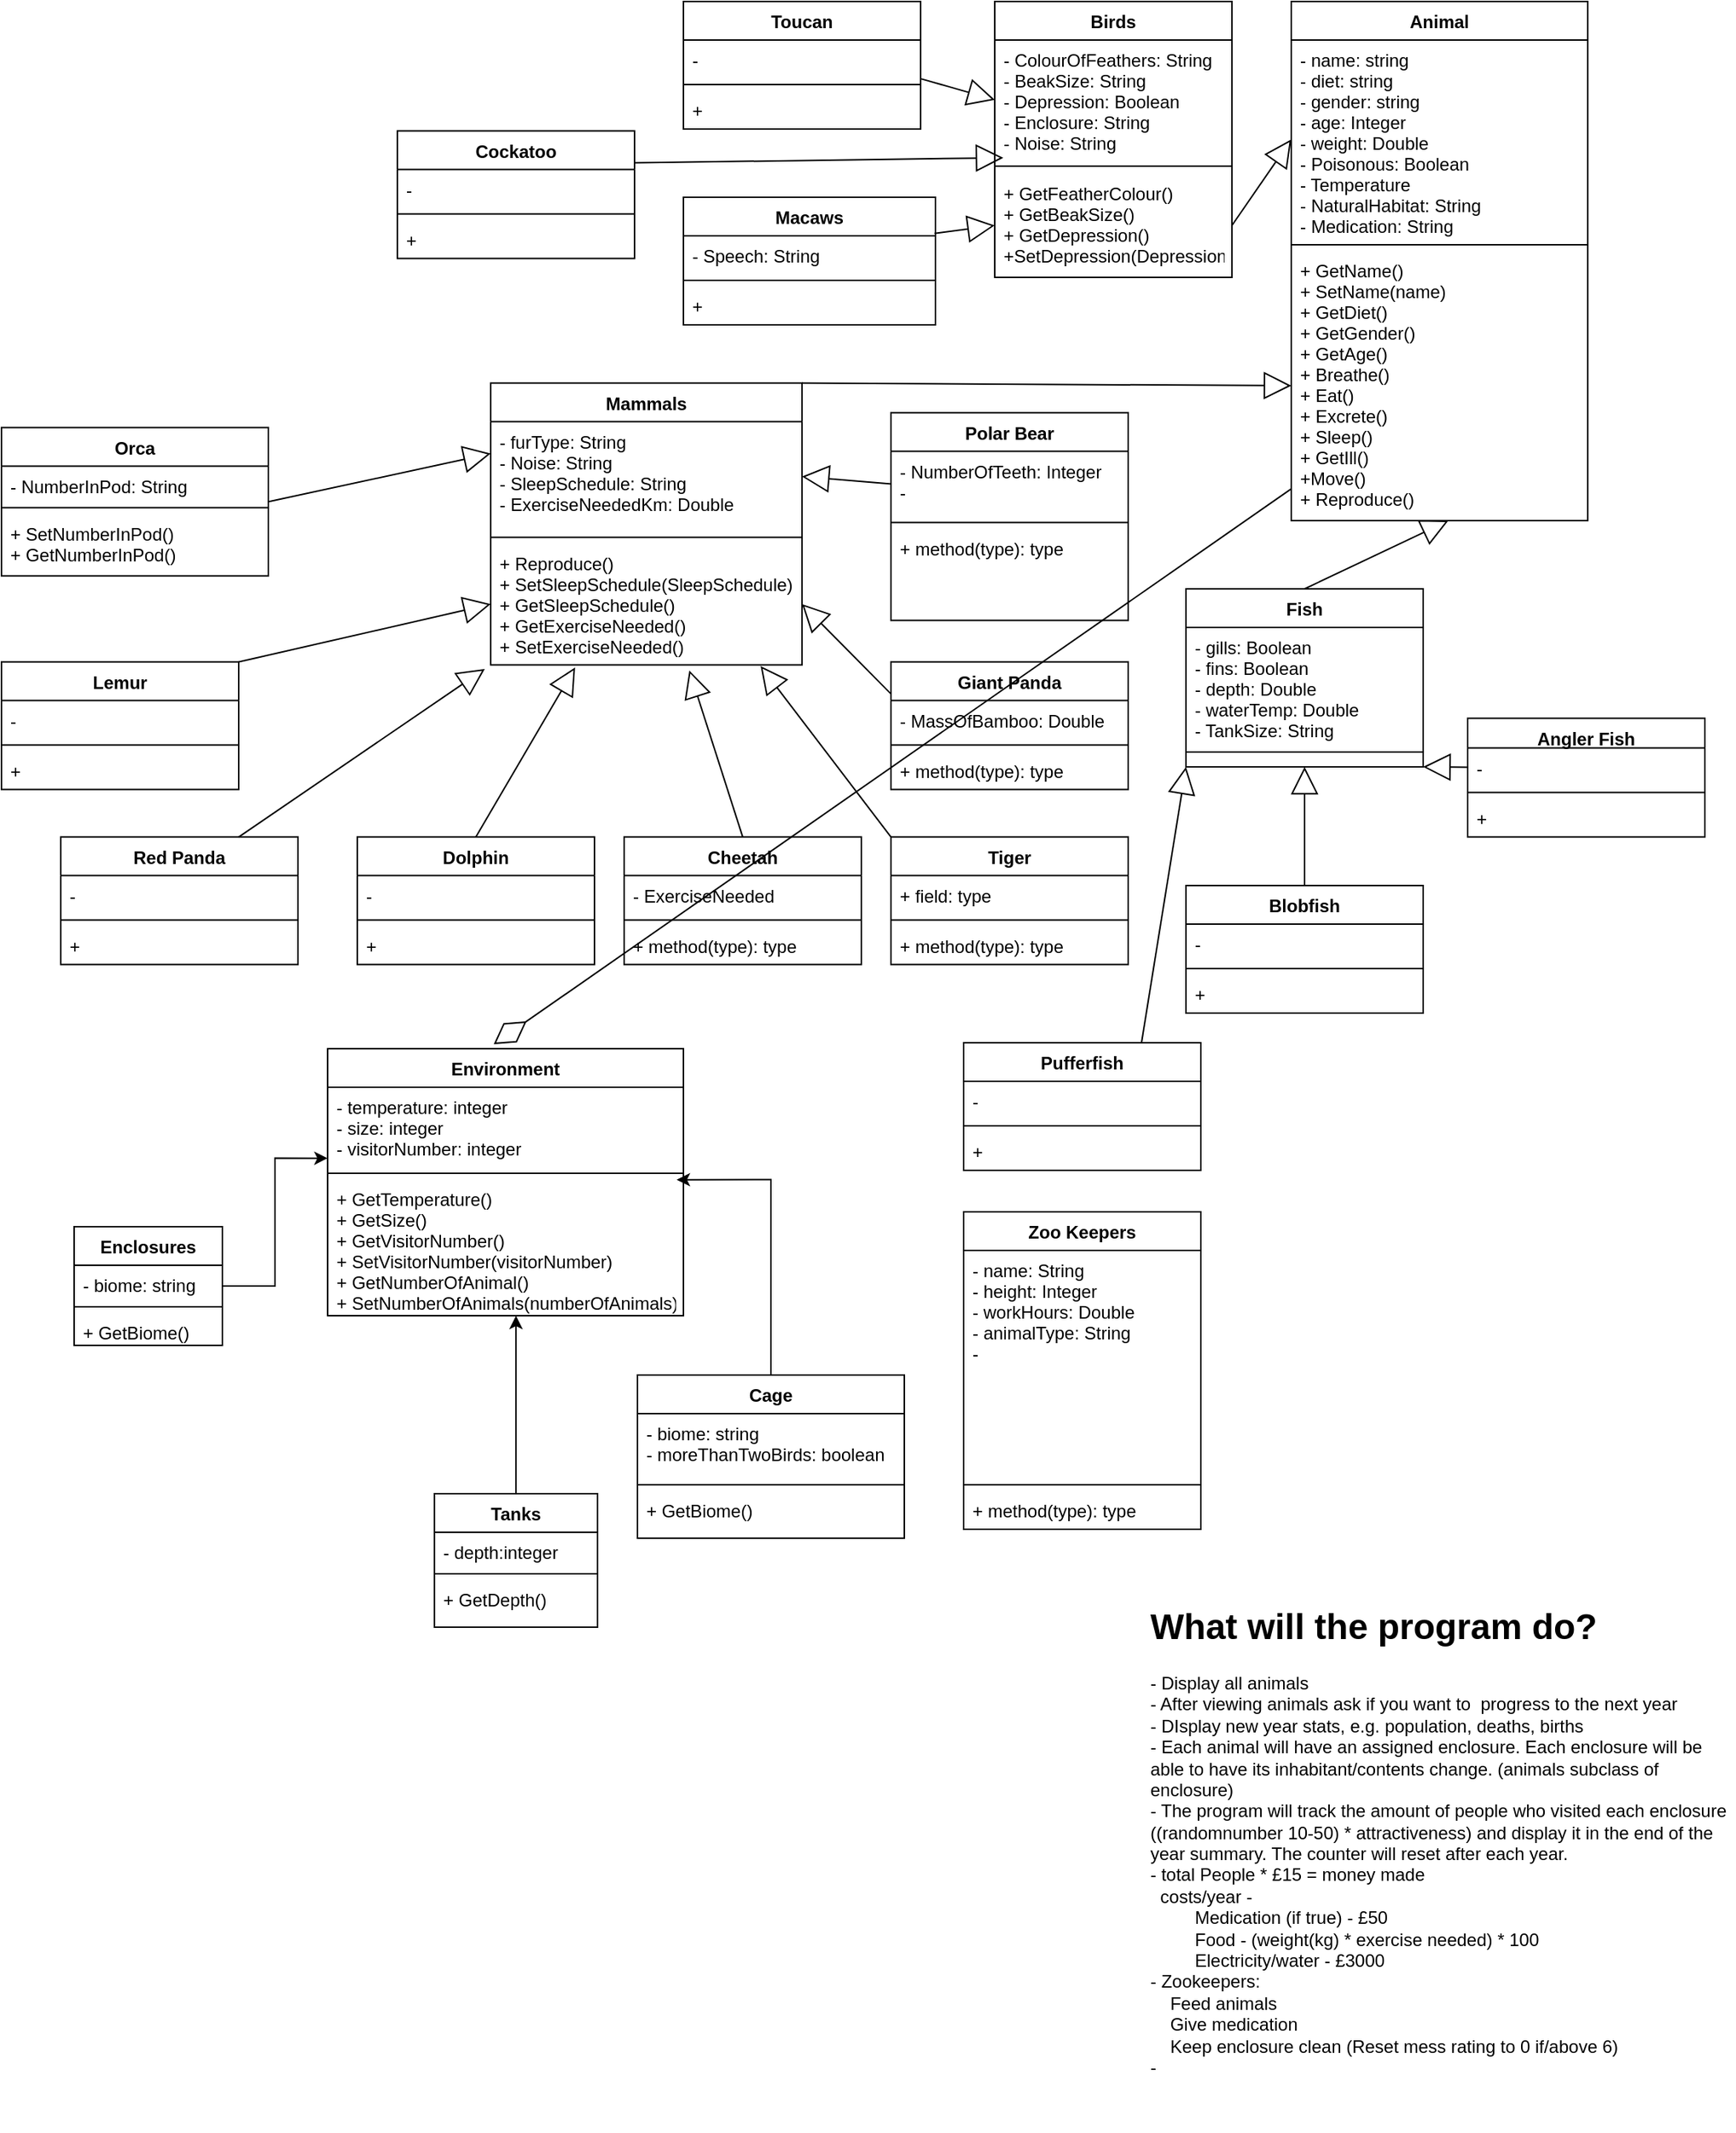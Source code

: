 <mxfile version="12.8.2" type="github">
  <diagram id="C5RBs43oDa-KdzZeNtuy" name="Page-1">
    <mxGraphModel dx="2591" dy="2416" grid="1" gridSize="10" guides="1" tooltips="1" connect="1" arrows="1" fold="1" page="1" pageScale="1" pageWidth="1169" pageHeight="827" math="0" shadow="0">
      <root>
        <mxCell id="WIyWlLk6GJQsqaUBKTNV-0" />
        <mxCell id="WIyWlLk6GJQsqaUBKTNV-1" parent="WIyWlLk6GJQsqaUBKTNV-0" />
        <mxCell id="0TbLO2mfNWgMp-bxgsxS-0" value="Animal" style="swimlane;fontStyle=1;align=center;verticalAlign=top;childLayout=stackLayout;horizontal=1;startSize=26;horizontalStack=0;resizeParent=1;resizeParentMax=0;resizeLast=0;collapsible=1;marginBottom=0;" parent="WIyWlLk6GJQsqaUBKTNV-1" vertex="1">
          <mxGeometry x="-299" y="-1636" width="200" height="350" as="geometry" />
        </mxCell>
        <mxCell id="0TbLO2mfNWgMp-bxgsxS-1" value="- name: string&#xa;- diet: string&#xa;- gender: string&#xa;- age: Integer&#xa;- weight: Double&#xa;- Poisonous: Boolean&#xa;- Temperature&#xa;- NaturalHabitat: String&#xa;- Medication: String&#xa;" style="text;strokeColor=none;fillColor=none;align=left;verticalAlign=top;spacingLeft=4;spacingRight=4;overflow=hidden;rotatable=0;points=[[0,0.5],[1,0.5]];portConstraint=eastwest;" parent="0TbLO2mfNWgMp-bxgsxS-0" vertex="1">
          <mxGeometry y="26" width="200" height="134" as="geometry" />
        </mxCell>
        <mxCell id="0TbLO2mfNWgMp-bxgsxS-2" value="" style="line;strokeWidth=1;fillColor=none;align=left;verticalAlign=middle;spacingTop=-1;spacingLeft=3;spacingRight=3;rotatable=0;labelPosition=right;points=[];portConstraint=eastwest;" parent="0TbLO2mfNWgMp-bxgsxS-0" vertex="1">
          <mxGeometry y="160" width="200" height="8" as="geometry" />
        </mxCell>
        <mxCell id="0TbLO2mfNWgMp-bxgsxS-3" value="+ GetName()&#xa;+ SetName(name)&#xa;+ GetDiet()&#xa;+ GetGender()&#xa;+ GetAge()&#xa;+ Breathe()&#xa;+ Eat()&#xa;+ Excrete()&#xa;+ Sleep()&#xa;+ GetIll()&#xa;+Move()&#xa;+ Reproduce()&#xa;" style="text;strokeColor=none;fillColor=none;align=left;verticalAlign=top;spacingLeft=4;spacingRight=4;overflow=hidden;rotatable=0;points=[[0,0.5],[1,0.5]];portConstraint=eastwest;" parent="0TbLO2mfNWgMp-bxgsxS-0" vertex="1">
          <mxGeometry y="168" width="200" height="182" as="geometry" />
        </mxCell>
        <mxCell id="0TbLO2mfNWgMp-bxgsxS-5" value="Mammals" style="swimlane;fontStyle=1;align=center;verticalAlign=top;childLayout=stackLayout;horizontal=1;startSize=26;horizontalStack=0;resizeParent=1;resizeParentMax=0;resizeLast=0;collapsible=1;marginBottom=0;" parent="WIyWlLk6GJQsqaUBKTNV-1" vertex="1">
          <mxGeometry x="-839" y="-1378.71" width="210" height="190" as="geometry" />
        </mxCell>
        <mxCell id="0TbLO2mfNWgMp-bxgsxS-6" value="- furType: String&#xa;- Noise: String&#xa;- SleepSchedule: String&#xa;- ExerciseNeededKm: Double" style="text;strokeColor=none;fillColor=none;align=left;verticalAlign=top;spacingLeft=4;spacingRight=4;overflow=hidden;rotatable=0;points=[[0,0.5],[1,0.5]];portConstraint=eastwest;" parent="0TbLO2mfNWgMp-bxgsxS-5" vertex="1">
          <mxGeometry y="26" width="210" height="74" as="geometry" />
        </mxCell>
        <mxCell id="0TbLO2mfNWgMp-bxgsxS-7" value="" style="line;strokeWidth=1;fillColor=none;align=left;verticalAlign=middle;spacingTop=-1;spacingLeft=3;spacingRight=3;rotatable=0;labelPosition=right;points=[];portConstraint=eastwest;" parent="0TbLO2mfNWgMp-bxgsxS-5" vertex="1">
          <mxGeometry y="100" width="210" height="8" as="geometry" />
        </mxCell>
        <mxCell id="cL8bjoN6jts4UuPoE08g-39" value="+ Reproduce()&#xa;+ SetSleepSchedule(SleepSchedule)&#xa;+ GetSleepSchedule()&#xa;+ GetExerciseNeeded()&#xa;+ SetExerciseNeeded()" style="text;strokeColor=none;fillColor=none;align=left;verticalAlign=top;spacingLeft=4;spacingRight=4;overflow=hidden;rotatable=0;points=[[0,0.5],[1,0.5]];portConstraint=eastwest;" parent="0TbLO2mfNWgMp-bxgsxS-5" vertex="1">
          <mxGeometry y="108" width="210" height="82" as="geometry" />
        </mxCell>
        <mxCell id="MYj5JW25N3nviBPNFUwC-0" value="" style="endArrow=block;endSize=16;endFill=0;html=1;exitX=1;exitY=0;exitDx=0;exitDy=0;entryX=0;entryY=0.5;entryDx=0;entryDy=0;" parent="WIyWlLk6GJQsqaUBKTNV-1" source="0TbLO2mfNWgMp-bxgsxS-5" target="0TbLO2mfNWgMp-bxgsxS-3" edge="1">
          <mxGeometry y="-60" width="160" relative="1" as="geometry">
            <mxPoint x="-569" y="-1068.71" as="sourcePoint" />
            <mxPoint x="-409" y="-1068.71" as="targetPoint" />
            <Array as="points" />
            <mxPoint as="offset" />
          </mxGeometry>
        </mxCell>
        <mxCell id="m3c3d1ibpdt9MSrah0Dr-0" value="Birds" style="swimlane;fontStyle=1;align=center;verticalAlign=top;childLayout=stackLayout;horizontal=1;startSize=26;horizontalStack=0;resizeParent=1;resizeParentMax=0;resizeLast=0;collapsible=1;marginBottom=0;" parent="WIyWlLk6GJQsqaUBKTNV-1" vertex="1">
          <mxGeometry x="-499" y="-1636" width="160" height="186" as="geometry" />
        </mxCell>
        <mxCell id="m3c3d1ibpdt9MSrah0Dr-1" value="- ColourOfFeathers: String&#xa;- BeakSize: String&#xa;- Depression: Boolean&#xa;- Enclosure: String&#xa;- Noise: String" style="text;strokeColor=none;fillColor=none;align=left;verticalAlign=top;spacingLeft=4;spacingRight=4;overflow=hidden;rotatable=0;points=[[0,0.5],[1,0.5]];portConstraint=eastwest;" parent="m3c3d1ibpdt9MSrah0Dr-0" vertex="1">
          <mxGeometry y="26" width="160" height="80" as="geometry" />
        </mxCell>
        <mxCell id="m3c3d1ibpdt9MSrah0Dr-2" value="" style="line;strokeWidth=1;fillColor=none;align=left;verticalAlign=middle;spacingTop=-1;spacingLeft=3;spacingRight=3;rotatable=0;labelPosition=right;points=[];portConstraint=eastwest;" parent="m3c3d1ibpdt9MSrah0Dr-0" vertex="1">
          <mxGeometry y="106" width="160" height="10" as="geometry" />
        </mxCell>
        <mxCell id="m3c3d1ibpdt9MSrah0Dr-3" value="+ GetFeatherColour()&#xa;+ GetBeakSize()&#xa;+ GetDepression()&#xa;+SetDepression(Depression)" style="text;strokeColor=none;fillColor=none;align=left;verticalAlign=top;spacingLeft=4;spacingRight=4;overflow=hidden;rotatable=0;points=[[0,0.5],[1,0.5]];portConstraint=eastwest;" parent="m3c3d1ibpdt9MSrah0Dr-0" vertex="1">
          <mxGeometry y="116" width="160" height="70" as="geometry" />
        </mxCell>
        <mxCell id="m3c3d1ibpdt9MSrah0Dr-4" value="" style="endArrow=block;endSize=16;endFill=0;html=1;entryX=0;entryY=0.5;entryDx=0;entryDy=0;exitX=1;exitY=0.5;exitDx=0;exitDy=0;" parent="WIyWlLk6GJQsqaUBKTNV-1" source="m3c3d1ibpdt9MSrah0Dr-3" target="0TbLO2mfNWgMp-bxgsxS-1" edge="1">
          <mxGeometry y="-50" width="160" relative="1" as="geometry">
            <mxPoint x="-9" y="-1428.71" as="sourcePoint" />
            <mxPoint x="-439" y="-978.71" as="targetPoint" />
            <Array as="points" />
            <mxPoint as="offset" />
          </mxGeometry>
        </mxCell>
        <mxCell id="m3c3d1ibpdt9MSrah0Dr-5" value="" style="endArrow=block;endSize=16;endFill=0;html=1;entryX=0.53;entryY=1;entryDx=0;entryDy=0;entryPerimeter=0;exitX=0.5;exitY=0;exitDx=0;exitDy=0;" parent="WIyWlLk6GJQsqaUBKTNV-1" source="m3c3d1ibpdt9MSrah0Dr-6" target="0TbLO2mfNWgMp-bxgsxS-3" edge="1">
          <mxGeometry x="0.125" y="-60" width="160" relative="1" as="geometry">
            <mxPoint x="-623" y="-1086" as="sourcePoint" />
            <mxPoint x="-849" y="-986" as="targetPoint" />
            <mxPoint as="offset" />
          </mxGeometry>
        </mxCell>
        <mxCell id="m3c3d1ibpdt9MSrah0Dr-6" value="Fish" style="swimlane;fontStyle=1;align=center;verticalAlign=top;childLayout=stackLayout;horizontal=1;startSize=26;horizontalStack=0;resizeParent=1;resizeParentMax=0;resizeLast=0;collapsible=1;marginBottom=0;" parent="WIyWlLk6GJQsqaUBKTNV-1" vertex="1">
          <mxGeometry x="-370" y="-1240" width="160" height="120" as="geometry" />
        </mxCell>
        <mxCell id="m3c3d1ibpdt9MSrah0Dr-7" value="- gills: Boolean&#xa;- fins: Boolean&#xa;- depth: Double&#xa;- waterTemp: Double&#xa;- TankSize: String" style="text;strokeColor=none;fillColor=none;align=left;verticalAlign=top;spacingLeft=4;spacingRight=4;overflow=hidden;rotatable=0;points=[[0,0.5],[1,0.5]];portConstraint=eastwest;" parent="m3c3d1ibpdt9MSrah0Dr-6" vertex="1">
          <mxGeometry y="26" width="160" height="74" as="geometry" />
        </mxCell>
        <mxCell id="m3c3d1ibpdt9MSrah0Dr-8" value="" style="line;strokeWidth=1;fillColor=none;align=left;verticalAlign=middle;spacingTop=-1;spacingLeft=3;spacingRight=3;rotatable=0;labelPosition=right;points=[];portConstraint=eastwest;" parent="m3c3d1ibpdt9MSrah0Dr-6" vertex="1">
          <mxGeometry y="100" width="160" height="20" as="geometry" />
        </mxCell>
        <mxCell id="m3c3d1ibpdt9MSrah0Dr-10" value="" style="endArrow=block;endSize=16;endFill=0;html=1;entryX=0;entryY=0.5;entryDx=0;entryDy=0;exitX=1;exitY=0;exitDx=0;exitDy=0;" parent="WIyWlLk6GJQsqaUBKTNV-1" source="m3c3d1ibpdt9MSrah0Dr-11" target="cL8bjoN6jts4UuPoE08g-39" edge="1">
          <mxGeometry x="-0.25" y="-20" width="160" relative="1" as="geometry">
            <mxPoint x="-999" y="-1158.71" as="sourcePoint" />
            <mxPoint x="-679" y="-1028.71" as="targetPoint" />
            <Array as="points" />
            <mxPoint as="offset" />
          </mxGeometry>
        </mxCell>
        <mxCell id="m3c3d1ibpdt9MSrah0Dr-11" value="Lemur" style="swimlane;fontStyle=1;align=center;verticalAlign=top;childLayout=stackLayout;horizontal=1;startSize=26;horizontalStack=0;resizeParent=1;resizeParentMax=0;resizeLast=0;collapsible=1;marginBottom=0;" parent="WIyWlLk6GJQsqaUBKTNV-1" vertex="1">
          <mxGeometry x="-1169" y="-1190.71" width="160" height="86" as="geometry" />
        </mxCell>
        <mxCell id="m3c3d1ibpdt9MSrah0Dr-12" value="- " style="text;strokeColor=none;fillColor=none;align=left;verticalAlign=top;spacingLeft=4;spacingRight=4;overflow=hidden;rotatable=0;points=[[0,0.5],[1,0.5]];portConstraint=eastwest;" parent="m3c3d1ibpdt9MSrah0Dr-11" vertex="1">
          <mxGeometry y="26" width="160" height="26" as="geometry" />
        </mxCell>
        <mxCell id="m3c3d1ibpdt9MSrah0Dr-13" value="" style="line;strokeWidth=1;fillColor=none;align=left;verticalAlign=middle;spacingTop=-1;spacingLeft=3;spacingRight=3;rotatable=0;labelPosition=right;points=[];portConstraint=eastwest;" parent="m3c3d1ibpdt9MSrah0Dr-11" vertex="1">
          <mxGeometry y="52" width="160" height="8" as="geometry" />
        </mxCell>
        <mxCell id="m3c3d1ibpdt9MSrah0Dr-14" value="+" style="text;strokeColor=none;fillColor=none;align=left;verticalAlign=top;spacingLeft=4;spacingRight=4;overflow=hidden;rotatable=0;points=[[0,0.5],[1,0.5]];portConstraint=eastwest;" parent="m3c3d1ibpdt9MSrah0Dr-11" vertex="1">
          <mxGeometry y="60" width="160" height="26" as="geometry" />
        </mxCell>
        <mxCell id="m3c3d1ibpdt9MSrah0Dr-15" value="Red Panda" style="swimlane;fontStyle=1;align=center;verticalAlign=top;childLayout=stackLayout;horizontal=1;startSize=26;horizontalStack=0;resizeParent=1;resizeParentMax=0;resizeLast=0;collapsible=1;marginBottom=0;" parent="WIyWlLk6GJQsqaUBKTNV-1" vertex="1">
          <mxGeometry x="-1129" y="-1072.71" width="160" height="86" as="geometry" />
        </mxCell>
        <mxCell id="m3c3d1ibpdt9MSrah0Dr-16" value="- " style="text;strokeColor=none;fillColor=none;align=left;verticalAlign=top;spacingLeft=4;spacingRight=4;overflow=hidden;rotatable=0;points=[[0,0.5],[1,0.5]];portConstraint=eastwest;" parent="m3c3d1ibpdt9MSrah0Dr-15" vertex="1">
          <mxGeometry y="26" width="160" height="26" as="geometry" />
        </mxCell>
        <mxCell id="m3c3d1ibpdt9MSrah0Dr-17" value="" style="line;strokeWidth=1;fillColor=none;align=left;verticalAlign=middle;spacingTop=-1;spacingLeft=3;spacingRight=3;rotatable=0;labelPosition=right;points=[];portConstraint=eastwest;" parent="m3c3d1ibpdt9MSrah0Dr-15" vertex="1">
          <mxGeometry y="52" width="160" height="8" as="geometry" />
        </mxCell>
        <mxCell id="m3c3d1ibpdt9MSrah0Dr-18" value="+ " style="text;strokeColor=none;fillColor=none;align=left;verticalAlign=top;spacingLeft=4;spacingRight=4;overflow=hidden;rotatable=0;points=[[0,0.5],[1,0.5]];portConstraint=eastwest;" parent="m3c3d1ibpdt9MSrah0Dr-15" vertex="1">
          <mxGeometry y="60" width="160" height="26" as="geometry" />
        </mxCell>
        <mxCell id="m3c3d1ibpdt9MSrah0Dr-19" value="" style="endArrow=block;endSize=16;endFill=0;html=1;exitX=0.75;exitY=0;exitDx=0;exitDy=0;entryX=-0.019;entryY=1.033;entryDx=0;entryDy=0;entryPerimeter=0;" parent="WIyWlLk6GJQsqaUBKTNV-1" source="m3c3d1ibpdt9MSrah0Dr-15" target="cL8bjoN6jts4UuPoE08g-39" edge="1">
          <mxGeometry x="-0.125" y="-20" width="160" relative="1" as="geometry">
            <mxPoint x="-989" y="-888.71" as="sourcePoint" />
            <mxPoint x="-839" y="-1147.71" as="targetPoint" />
            <Array as="points" />
            <mxPoint as="offset" />
          </mxGeometry>
        </mxCell>
        <mxCell id="m3c3d1ibpdt9MSrah0Dr-31" value="Orca" style="swimlane;fontStyle=1;align=center;verticalAlign=top;childLayout=stackLayout;horizontal=1;startSize=26;horizontalStack=0;resizeParent=1;resizeParentMax=0;resizeLast=0;collapsible=1;marginBottom=0;" parent="WIyWlLk6GJQsqaUBKTNV-1" vertex="1">
          <mxGeometry x="-1169" y="-1348.71" width="180" height="100" as="geometry" />
        </mxCell>
        <mxCell id="m3c3d1ibpdt9MSrah0Dr-32" value="- NumberInPod: String" style="text;strokeColor=none;fillColor=none;align=left;verticalAlign=top;spacingLeft=4;spacingRight=4;overflow=hidden;rotatable=0;points=[[0,0.5],[1,0.5]];portConstraint=eastwest;" parent="m3c3d1ibpdt9MSrah0Dr-31" vertex="1">
          <mxGeometry y="26" width="180" height="24" as="geometry" />
        </mxCell>
        <mxCell id="m3c3d1ibpdt9MSrah0Dr-33" value="" style="line;strokeWidth=1;fillColor=none;align=left;verticalAlign=middle;spacingTop=-1;spacingLeft=3;spacingRight=3;rotatable=0;labelPosition=right;points=[];portConstraint=eastwest;" parent="m3c3d1ibpdt9MSrah0Dr-31" vertex="1">
          <mxGeometry y="50" width="180" height="8" as="geometry" />
        </mxCell>
        <mxCell id="m3c3d1ibpdt9MSrah0Dr-34" value="+ SetNumberInPod()&#xa;+ GetNumberInPod()" style="text;strokeColor=none;fillColor=none;align=left;verticalAlign=top;spacingLeft=4;spacingRight=4;overflow=hidden;rotatable=0;points=[[0,0.5],[1,0.5]];portConstraint=eastwest;" parent="m3c3d1ibpdt9MSrah0Dr-31" vertex="1">
          <mxGeometry y="58" width="180" height="42" as="geometry" />
        </mxCell>
        <mxCell id="m3c3d1ibpdt9MSrah0Dr-35" value="" style="endArrow=block;endSize=16;endFill=0;html=1;exitX=1;exitY=0.5;exitDx=0;exitDy=0;entryX=0;entryY=0.25;entryDx=0;entryDy=0;" parent="WIyWlLk6GJQsqaUBKTNV-1" source="m3c3d1ibpdt9MSrah0Dr-31" target="0TbLO2mfNWgMp-bxgsxS-5" edge="1">
          <mxGeometry y="10" width="160" relative="1" as="geometry">
            <mxPoint x="-1069" y="-668.71" as="sourcePoint" />
            <mxPoint x="-839" y="-1218.71" as="targetPoint" />
            <mxPoint as="offset" />
          </mxGeometry>
        </mxCell>
        <mxCell id="m3c3d1ibpdt9MSrah0Dr-36" value="Dolphin" style="swimlane;fontStyle=1;align=center;verticalAlign=top;childLayout=stackLayout;horizontal=1;startSize=26;horizontalStack=0;resizeParent=1;resizeParentMax=0;resizeLast=0;collapsible=1;marginBottom=0;" parent="WIyWlLk6GJQsqaUBKTNV-1" vertex="1">
          <mxGeometry x="-929" y="-1072.71" width="160" height="86" as="geometry" />
        </mxCell>
        <mxCell id="m3c3d1ibpdt9MSrah0Dr-37" value="- " style="text;strokeColor=none;fillColor=none;align=left;verticalAlign=top;spacingLeft=4;spacingRight=4;overflow=hidden;rotatable=0;points=[[0,0.5],[1,0.5]];portConstraint=eastwest;" parent="m3c3d1ibpdt9MSrah0Dr-36" vertex="1">
          <mxGeometry y="26" width="160" height="26" as="geometry" />
        </mxCell>
        <mxCell id="m3c3d1ibpdt9MSrah0Dr-38" value="" style="line;strokeWidth=1;fillColor=none;align=left;verticalAlign=middle;spacingTop=-1;spacingLeft=3;spacingRight=3;rotatable=0;labelPosition=right;points=[];portConstraint=eastwest;" parent="m3c3d1ibpdt9MSrah0Dr-36" vertex="1">
          <mxGeometry y="52" width="160" height="8" as="geometry" />
        </mxCell>
        <mxCell id="m3c3d1ibpdt9MSrah0Dr-39" value="+" style="text;strokeColor=none;fillColor=none;align=left;verticalAlign=top;spacingLeft=4;spacingRight=4;overflow=hidden;rotatable=0;points=[[0,0.5],[1,0.5]];portConstraint=eastwest;" parent="m3c3d1ibpdt9MSrah0Dr-36" vertex="1">
          <mxGeometry y="60" width="160" height="26" as="geometry" />
        </mxCell>
        <mxCell id="m3c3d1ibpdt9MSrah0Dr-40" value="" style="endArrow=block;endSize=16;endFill=0;html=1;exitX=0.5;exitY=0;exitDx=0;exitDy=0;entryX=0.271;entryY=1.021;entryDx=0;entryDy=0;entryPerimeter=0;" parent="WIyWlLk6GJQsqaUBKTNV-1" source="m3c3d1ibpdt9MSrah0Dr-36" target="cL8bjoN6jts4UuPoE08g-39" edge="1">
          <mxGeometry x="0.125" y="10" width="160" relative="1" as="geometry">
            <mxPoint x="-1069" y="-668.71" as="sourcePoint" />
            <mxPoint x="-780" y="-1180" as="targetPoint" />
            <mxPoint as="offset" />
          </mxGeometry>
        </mxCell>
        <mxCell id="m3c3d1ibpdt9MSrah0Dr-41" value="Polar Bear" style="swimlane;fontStyle=1;align=center;verticalAlign=top;childLayout=stackLayout;horizontal=1;startSize=26;horizontalStack=0;resizeParent=1;resizeParentMax=0;resizeLast=0;collapsible=1;marginBottom=0;" parent="WIyWlLk6GJQsqaUBKTNV-1" vertex="1">
          <mxGeometry x="-569" y="-1358.71" width="160" height="140" as="geometry" />
        </mxCell>
        <mxCell id="m3c3d1ibpdt9MSrah0Dr-42" value="- NumberOfTeeth: Integer&#xa;- " style="text;strokeColor=none;fillColor=none;align=left;verticalAlign=top;spacingLeft=4;spacingRight=4;overflow=hidden;rotatable=0;points=[[0,0.5],[1,0.5]];portConstraint=eastwest;" parent="m3c3d1ibpdt9MSrah0Dr-41" vertex="1">
          <mxGeometry y="26" width="160" height="44" as="geometry" />
        </mxCell>
        <mxCell id="m3c3d1ibpdt9MSrah0Dr-43" value="" style="line;strokeWidth=1;fillColor=none;align=left;verticalAlign=middle;spacingTop=-1;spacingLeft=3;spacingRight=3;rotatable=0;labelPosition=right;points=[];portConstraint=eastwest;" parent="m3c3d1ibpdt9MSrah0Dr-41" vertex="1">
          <mxGeometry y="70" width="160" height="8" as="geometry" />
        </mxCell>
        <mxCell id="m3c3d1ibpdt9MSrah0Dr-44" value="+ method(type): type" style="text;strokeColor=none;fillColor=none;align=left;verticalAlign=top;spacingLeft=4;spacingRight=4;overflow=hidden;rotatable=0;points=[[0,0.5],[1,0.5]];portConstraint=eastwest;" parent="m3c3d1ibpdt9MSrah0Dr-41" vertex="1">
          <mxGeometry y="78" width="160" height="62" as="geometry" />
        </mxCell>
        <mxCell id="m3c3d1ibpdt9MSrah0Dr-45" value="" style="endArrow=block;endSize=16;endFill=0;html=1;exitX=0;exitY=0.5;exitDx=0;exitDy=0;entryX=1;entryY=0.5;entryDx=0;entryDy=0;" parent="WIyWlLk6GJQsqaUBKTNV-1" source="m3c3d1ibpdt9MSrah0Dr-42" target="0TbLO2mfNWgMp-bxgsxS-6" edge="1">
          <mxGeometry x="-0.417" y="10" width="160" relative="1" as="geometry">
            <mxPoint x="-729" y="-1068.71" as="sourcePoint" />
            <mxPoint x="-569" y="-1068.71" as="targetPoint" />
            <mxPoint as="offset" />
          </mxGeometry>
        </mxCell>
        <mxCell id="m3c3d1ibpdt9MSrah0Dr-46" value="&lt;br&gt;" style="endArrow=block;endSize=16;endFill=0;html=1;exitX=0;exitY=0.25;exitDx=0;exitDy=0;entryX=1;entryY=0.5;entryDx=0;entryDy=0;" parent="WIyWlLk6GJQsqaUBKTNV-1" source="m3c3d1ibpdt9MSrah0Dr-47" target="cL8bjoN6jts4UuPoE08g-39" edge="1">
          <mxGeometry x="0.125" y="-10" width="160" relative="1" as="geometry">
            <mxPoint x="-679" y="-938.71" as="sourcePoint" />
            <mxPoint x="-669" y="-1178.71" as="targetPoint" />
            <mxPoint as="offset" />
          </mxGeometry>
        </mxCell>
        <mxCell id="m3c3d1ibpdt9MSrah0Dr-47" value="Giant Panda" style="swimlane;fontStyle=1;align=center;verticalAlign=top;childLayout=stackLayout;horizontal=1;startSize=26;horizontalStack=0;resizeParent=1;resizeParentMax=0;resizeLast=0;collapsible=1;marginBottom=0;" parent="WIyWlLk6GJQsqaUBKTNV-1" vertex="1">
          <mxGeometry x="-569" y="-1190.71" width="160" height="86" as="geometry" />
        </mxCell>
        <mxCell id="m3c3d1ibpdt9MSrah0Dr-48" value="- MassOfBamboo: Double" style="text;strokeColor=none;fillColor=none;align=left;verticalAlign=top;spacingLeft=4;spacingRight=4;overflow=hidden;rotatable=0;points=[[0,0.5],[1,0.5]];portConstraint=eastwest;" parent="m3c3d1ibpdt9MSrah0Dr-47" vertex="1">
          <mxGeometry y="26" width="160" height="26" as="geometry" />
        </mxCell>
        <mxCell id="m3c3d1ibpdt9MSrah0Dr-49" value="" style="line;strokeWidth=1;fillColor=none;align=left;verticalAlign=middle;spacingTop=-1;spacingLeft=3;spacingRight=3;rotatable=0;labelPosition=right;points=[];portConstraint=eastwest;" parent="m3c3d1ibpdt9MSrah0Dr-47" vertex="1">
          <mxGeometry y="52" width="160" height="8" as="geometry" />
        </mxCell>
        <mxCell id="m3c3d1ibpdt9MSrah0Dr-50" value="+ method(type): type" style="text;strokeColor=none;fillColor=none;align=left;verticalAlign=top;spacingLeft=4;spacingRight=4;overflow=hidden;rotatable=0;points=[[0,0.5],[1,0.5]];portConstraint=eastwest;" parent="m3c3d1ibpdt9MSrah0Dr-47" vertex="1">
          <mxGeometry y="60" width="160" height="26" as="geometry" />
        </mxCell>
        <mxCell id="m3c3d1ibpdt9MSrah0Dr-51" value="Tiger" style="swimlane;fontStyle=1;align=center;verticalAlign=top;childLayout=stackLayout;horizontal=1;startSize=26;horizontalStack=0;resizeParent=1;resizeParentMax=0;resizeLast=0;collapsible=1;marginBottom=0;" parent="WIyWlLk6GJQsqaUBKTNV-1" vertex="1">
          <mxGeometry x="-569" y="-1072.71" width="160" height="86" as="geometry" />
        </mxCell>
        <mxCell id="m3c3d1ibpdt9MSrah0Dr-52" value="+ field: type" style="text;strokeColor=none;fillColor=none;align=left;verticalAlign=top;spacingLeft=4;spacingRight=4;overflow=hidden;rotatable=0;points=[[0,0.5],[1,0.5]];portConstraint=eastwest;" parent="m3c3d1ibpdt9MSrah0Dr-51" vertex="1">
          <mxGeometry y="26" width="160" height="26" as="geometry" />
        </mxCell>
        <mxCell id="m3c3d1ibpdt9MSrah0Dr-53" value="" style="line;strokeWidth=1;fillColor=none;align=left;verticalAlign=middle;spacingTop=-1;spacingLeft=3;spacingRight=3;rotatable=0;labelPosition=right;points=[];portConstraint=eastwest;" parent="m3c3d1ibpdt9MSrah0Dr-51" vertex="1">
          <mxGeometry y="52" width="160" height="8" as="geometry" />
        </mxCell>
        <mxCell id="m3c3d1ibpdt9MSrah0Dr-54" value="+ method(type): type" style="text;strokeColor=none;fillColor=none;align=left;verticalAlign=top;spacingLeft=4;spacingRight=4;overflow=hidden;rotatable=0;points=[[0,0.5],[1,0.5]];portConstraint=eastwest;" parent="m3c3d1ibpdt9MSrah0Dr-51" vertex="1">
          <mxGeometry y="60" width="160" height="26" as="geometry" />
        </mxCell>
        <mxCell id="m3c3d1ibpdt9MSrah0Dr-55" value="Cheetah" style="swimlane;fontStyle=1;align=center;verticalAlign=top;childLayout=stackLayout;horizontal=1;startSize=26;horizontalStack=0;resizeParent=1;resizeParentMax=0;resizeLast=0;collapsible=1;marginBottom=0;" parent="WIyWlLk6GJQsqaUBKTNV-1" vertex="1">
          <mxGeometry x="-749" y="-1072.71" width="160" height="86" as="geometry" />
        </mxCell>
        <mxCell id="m3c3d1ibpdt9MSrah0Dr-56" value="- ExerciseNeeded" style="text;strokeColor=none;fillColor=none;align=left;verticalAlign=top;spacingLeft=4;spacingRight=4;overflow=hidden;rotatable=0;points=[[0,0.5],[1,0.5]];portConstraint=eastwest;" parent="m3c3d1ibpdt9MSrah0Dr-55" vertex="1">
          <mxGeometry y="26" width="160" height="26" as="geometry" />
        </mxCell>
        <mxCell id="m3c3d1ibpdt9MSrah0Dr-57" value="" style="line;strokeWidth=1;fillColor=none;align=left;verticalAlign=middle;spacingTop=-1;spacingLeft=3;spacingRight=3;rotatable=0;labelPosition=right;points=[];portConstraint=eastwest;" parent="m3c3d1ibpdt9MSrah0Dr-55" vertex="1">
          <mxGeometry y="52" width="160" height="8" as="geometry" />
        </mxCell>
        <mxCell id="m3c3d1ibpdt9MSrah0Dr-58" value="+ method(type): type" style="text;strokeColor=none;fillColor=none;align=left;verticalAlign=top;spacingLeft=4;spacingRight=4;overflow=hidden;rotatable=0;points=[[0,0.5],[1,0.5]];portConstraint=eastwest;" parent="m3c3d1ibpdt9MSrah0Dr-55" vertex="1">
          <mxGeometry y="60" width="160" height="26" as="geometry" />
        </mxCell>
        <mxCell id="m3c3d1ibpdt9MSrah0Dr-59" value="" style="endArrow=block;endSize=16;endFill=0;html=1;exitX=0.5;exitY=0;exitDx=0;exitDy=0;entryX=0.638;entryY=1.045;entryDx=0;entryDy=0;entryPerimeter=0;" parent="WIyWlLk6GJQsqaUBKTNV-1" source="m3c3d1ibpdt9MSrah0Dr-55" target="cL8bjoN6jts4UuPoE08g-39" edge="1">
          <mxGeometry y="10" width="160" relative="1" as="geometry">
            <mxPoint x="-1069" y="-668.71" as="sourcePoint" />
            <mxPoint x="-685.07" y="-1108.678" as="targetPoint" />
            <mxPoint as="offset" />
          </mxGeometry>
        </mxCell>
        <mxCell id="m3c3d1ibpdt9MSrah0Dr-60" value="" style="endArrow=block;endSize=16;endFill=0;html=1;exitX=0;exitY=0;exitDx=0;exitDy=0;entryX=0.867;entryY=1.009;entryDx=0;entryDy=0;entryPerimeter=0;" parent="WIyWlLk6GJQsqaUBKTNV-1" source="m3c3d1ibpdt9MSrah0Dr-51" target="cL8bjoN6jts4UuPoE08g-39" edge="1">
          <mxGeometry y="10" width="160" relative="1" as="geometry">
            <mxPoint x="-1069" y="-668.71" as="sourcePoint" />
            <mxPoint x="-629" y="-1147.71" as="targetPoint" />
            <mxPoint as="offset" />
          </mxGeometry>
        </mxCell>
        <mxCell id="cL8bjoN6jts4UuPoE08g-1" value="" style="endArrow=block;endSize=16;endFill=0;html=1;exitX=0.5;exitY=0;exitDx=0;exitDy=0;entryX=0.5;entryY=1;entryDx=0;entryDy=0;" parent="WIyWlLk6GJQsqaUBKTNV-1" source="cL8bjoN6jts4UuPoE08g-2" target="m3c3d1ibpdt9MSrah0Dr-6" edge="1">
          <mxGeometry x="0.125" y="-60" width="160" relative="1" as="geometry">
            <mxPoint x="-399" y="-1054" as="sourcePoint" />
            <mxPoint x="-349" y="-1154" as="targetPoint" />
            <mxPoint as="offset" />
          </mxGeometry>
        </mxCell>
        <mxCell id="cL8bjoN6jts4UuPoE08g-2" value="Blobfish" style="swimlane;fontStyle=1;align=center;verticalAlign=top;childLayout=stackLayout;horizontal=1;startSize=26;horizontalStack=0;resizeParent=1;resizeParentMax=0;resizeLast=0;collapsible=1;marginBottom=0;" parent="WIyWlLk6GJQsqaUBKTNV-1" vertex="1">
          <mxGeometry x="-370" y="-1040" width="160" height="86" as="geometry" />
        </mxCell>
        <mxCell id="cL8bjoN6jts4UuPoE08g-3" value="- " style="text;strokeColor=none;fillColor=none;align=left;verticalAlign=top;spacingLeft=4;spacingRight=4;overflow=hidden;rotatable=0;points=[[0,0.5],[1,0.5]];portConstraint=eastwest;" parent="cL8bjoN6jts4UuPoE08g-2" vertex="1">
          <mxGeometry y="26" width="160" height="26" as="geometry" />
        </mxCell>
        <mxCell id="cL8bjoN6jts4UuPoE08g-4" value="" style="line;strokeWidth=1;fillColor=none;align=left;verticalAlign=middle;spacingTop=-1;spacingLeft=3;spacingRight=3;rotatable=0;labelPosition=right;points=[];portConstraint=eastwest;" parent="cL8bjoN6jts4UuPoE08g-2" vertex="1">
          <mxGeometry y="52" width="160" height="8" as="geometry" />
        </mxCell>
        <mxCell id="cL8bjoN6jts4UuPoE08g-5" value="+" style="text;strokeColor=none;fillColor=none;align=left;verticalAlign=top;spacingLeft=4;spacingRight=4;overflow=hidden;rotatable=0;points=[[0,0.5],[1,0.5]];portConstraint=eastwest;" parent="cL8bjoN6jts4UuPoE08g-2" vertex="1">
          <mxGeometry y="60" width="160" height="26" as="geometry" />
        </mxCell>
        <mxCell id="cL8bjoN6jts4UuPoE08g-10" value="Angler Fish" style="swimlane;fontStyle=1;align=center;verticalAlign=top;childLayout=stackLayout;horizontal=1;startSize=20;horizontalStack=0;resizeParent=1;resizeParentMax=0;resizeLast=0;collapsible=1;marginBottom=0;" parent="WIyWlLk6GJQsqaUBKTNV-1" vertex="1">
          <mxGeometry x="-180" y="-1152.71" width="160" height="80" as="geometry" />
        </mxCell>
        <mxCell id="cL8bjoN6jts4UuPoE08g-11" value="- " style="text;strokeColor=none;fillColor=none;align=left;verticalAlign=top;spacingLeft=4;spacingRight=4;overflow=hidden;rotatable=0;points=[[0,0.5],[1,0.5]];portConstraint=eastwest;" parent="cL8bjoN6jts4UuPoE08g-10" vertex="1">
          <mxGeometry y="20" width="160" height="26" as="geometry" />
        </mxCell>
        <mxCell id="cL8bjoN6jts4UuPoE08g-12" value="" style="line;strokeWidth=1;fillColor=none;align=left;verticalAlign=middle;spacingTop=-1;spacingLeft=3;spacingRight=3;rotatable=0;labelPosition=right;points=[];portConstraint=eastwest;" parent="cL8bjoN6jts4UuPoE08g-10" vertex="1">
          <mxGeometry y="46" width="160" height="8" as="geometry" />
        </mxCell>
        <mxCell id="cL8bjoN6jts4UuPoE08g-13" value="+ " style="text;strokeColor=none;fillColor=none;align=left;verticalAlign=top;spacingLeft=4;spacingRight=4;overflow=hidden;rotatable=0;points=[[0,0.5],[1,0.5]];portConstraint=eastwest;" parent="cL8bjoN6jts4UuPoE08g-10" vertex="1">
          <mxGeometry y="54" width="160" height="26" as="geometry" />
        </mxCell>
        <mxCell id="cL8bjoN6jts4UuPoE08g-14" value="Pufferfish" style="swimlane;fontStyle=1;align=center;verticalAlign=top;childLayout=stackLayout;horizontal=1;startSize=26;horizontalStack=0;resizeParent=1;resizeParentMax=0;resizeLast=0;collapsible=1;marginBottom=0;" parent="WIyWlLk6GJQsqaUBKTNV-1" vertex="1">
          <mxGeometry x="-520" y="-934" width="160" height="86" as="geometry" />
        </mxCell>
        <mxCell id="cL8bjoN6jts4UuPoE08g-15" value="- " style="text;strokeColor=none;fillColor=none;align=left;verticalAlign=top;spacingLeft=4;spacingRight=4;overflow=hidden;rotatable=0;points=[[0,0.5],[1,0.5]];portConstraint=eastwest;" parent="cL8bjoN6jts4UuPoE08g-14" vertex="1">
          <mxGeometry y="26" width="160" height="26" as="geometry" />
        </mxCell>
        <mxCell id="cL8bjoN6jts4UuPoE08g-16" value="" style="line;strokeWidth=1;fillColor=none;align=left;verticalAlign=middle;spacingTop=-1;spacingLeft=3;spacingRight=3;rotatable=0;labelPosition=right;points=[];portConstraint=eastwest;" parent="cL8bjoN6jts4UuPoE08g-14" vertex="1">
          <mxGeometry y="52" width="160" height="8" as="geometry" />
        </mxCell>
        <mxCell id="cL8bjoN6jts4UuPoE08g-17" value="+ " style="text;strokeColor=none;fillColor=none;align=left;verticalAlign=top;spacingLeft=4;spacingRight=4;overflow=hidden;rotatable=0;points=[[0,0.5],[1,0.5]];portConstraint=eastwest;" parent="cL8bjoN6jts4UuPoE08g-14" vertex="1">
          <mxGeometry y="60" width="160" height="26" as="geometry" />
        </mxCell>
        <mxCell id="cL8bjoN6jts4UuPoE08g-18" value="" style="endArrow=block;endSize=16;endFill=0;html=1;entryX=0;entryY=1;entryDx=0;entryDy=0;exitX=0.75;exitY=0;exitDx=0;exitDy=0;" parent="WIyWlLk6GJQsqaUBKTNV-1" source="cL8bjoN6jts4UuPoE08g-14" target="m3c3d1ibpdt9MSrah0Dr-6" edge="1">
          <mxGeometry x="0.125" y="-60" width="160" relative="1" as="geometry">
            <mxPoint x="-339" y="-1039" as="sourcePoint" />
            <mxPoint x="-229" y="-1119" as="targetPoint" />
            <mxPoint as="offset" />
          </mxGeometry>
        </mxCell>
        <mxCell id="cL8bjoN6jts4UuPoE08g-20" value="" style="endArrow=block;endSize=16;endFill=0;html=1;entryX=1;entryY=1;entryDx=0;entryDy=0;exitX=0;exitY=0.5;exitDx=0;exitDy=0;" parent="WIyWlLk6GJQsqaUBKTNV-1" source="cL8bjoN6jts4UuPoE08g-11" target="m3c3d1ibpdt9MSrah0Dr-6" edge="1">
          <mxGeometry x="0.125" y="-60" width="160" relative="1" as="geometry">
            <mxPoint x="-189" y="-1044" as="sourcePoint" />
            <mxPoint x="-189" y="-1106" as="targetPoint" />
            <mxPoint as="offset" />
          </mxGeometry>
        </mxCell>
        <mxCell id="m3c3d1ibpdt9MSrah0Dr-63" value="Cockatoo" style="swimlane;fontStyle=1;align=center;verticalAlign=top;childLayout=stackLayout;horizontal=1;startSize=26;horizontalStack=0;resizeParent=1;resizeParentMax=0;resizeLast=0;collapsible=1;marginBottom=0;" parent="WIyWlLk6GJQsqaUBKTNV-1" vertex="1">
          <mxGeometry x="-901.94" y="-1548.71" width="160" height="86" as="geometry" />
        </mxCell>
        <mxCell id="m3c3d1ibpdt9MSrah0Dr-64" value="-" style="text;strokeColor=none;fillColor=none;align=left;verticalAlign=top;spacingLeft=4;spacingRight=4;overflow=hidden;rotatable=0;points=[[0,0.5],[1,0.5]];portConstraint=eastwest;" parent="m3c3d1ibpdt9MSrah0Dr-63" vertex="1">
          <mxGeometry y="26" width="160" height="26" as="geometry" />
        </mxCell>
        <mxCell id="m3c3d1ibpdt9MSrah0Dr-65" value="" style="line;strokeWidth=1;fillColor=none;align=left;verticalAlign=middle;spacingTop=-1;spacingLeft=3;spacingRight=3;rotatable=0;labelPosition=right;points=[];portConstraint=eastwest;" parent="m3c3d1ibpdt9MSrah0Dr-63" vertex="1">
          <mxGeometry y="52" width="160" height="8" as="geometry" />
        </mxCell>
        <mxCell id="m3c3d1ibpdt9MSrah0Dr-66" value="+" style="text;strokeColor=none;fillColor=none;align=left;verticalAlign=top;spacingLeft=4;spacingRight=4;overflow=hidden;rotatable=0;points=[[0,0.5],[1,0.5]];portConstraint=eastwest;" parent="m3c3d1ibpdt9MSrah0Dr-63" vertex="1">
          <mxGeometry y="60" width="160" height="26" as="geometry" />
        </mxCell>
        <mxCell id="m3c3d1ibpdt9MSrah0Dr-67" value="Macaws" style="swimlane;fontStyle=1;align=center;verticalAlign=top;childLayout=stackLayout;horizontal=1;startSize=26;horizontalStack=0;resizeParent=1;resizeParentMax=0;resizeLast=0;collapsible=1;marginBottom=0;" parent="WIyWlLk6GJQsqaUBKTNV-1" vertex="1">
          <mxGeometry x="-709" y="-1504" width="170" height="86" as="geometry" />
        </mxCell>
        <mxCell id="m3c3d1ibpdt9MSrah0Dr-68" value="- Speech: String " style="text;strokeColor=none;fillColor=none;align=left;verticalAlign=top;spacingLeft=4;spacingRight=4;overflow=hidden;rotatable=0;points=[[0,0.5],[1,0.5]];portConstraint=eastwest;" parent="m3c3d1ibpdt9MSrah0Dr-67" vertex="1">
          <mxGeometry y="26" width="170" height="26" as="geometry" />
        </mxCell>
        <mxCell id="m3c3d1ibpdt9MSrah0Dr-69" value="" style="line;strokeWidth=1;fillColor=none;align=left;verticalAlign=middle;spacingTop=-1;spacingLeft=3;spacingRight=3;rotatable=0;labelPosition=right;points=[];portConstraint=eastwest;" parent="m3c3d1ibpdt9MSrah0Dr-67" vertex="1">
          <mxGeometry y="52" width="170" height="8" as="geometry" />
        </mxCell>
        <mxCell id="m3c3d1ibpdt9MSrah0Dr-70" value="+" style="text;strokeColor=none;fillColor=none;align=left;verticalAlign=top;spacingLeft=4;spacingRight=4;overflow=hidden;rotatable=0;points=[[0,0.5],[1,0.5]];portConstraint=eastwest;" parent="m3c3d1ibpdt9MSrah0Dr-67" vertex="1">
          <mxGeometry y="60" width="170" height="26" as="geometry" />
        </mxCell>
        <mxCell id="m3c3d1ibpdt9MSrah0Dr-71" value="Toucan" style="swimlane;fontStyle=1;align=center;verticalAlign=top;childLayout=stackLayout;horizontal=1;startSize=26;horizontalStack=0;resizeParent=1;resizeParentMax=0;resizeLast=0;collapsible=1;marginBottom=0;" parent="WIyWlLk6GJQsqaUBKTNV-1" vertex="1">
          <mxGeometry x="-709" y="-1636" width="160" height="86" as="geometry" />
        </mxCell>
        <mxCell id="m3c3d1ibpdt9MSrah0Dr-72" value="- " style="text;strokeColor=none;fillColor=none;align=left;verticalAlign=top;spacingLeft=4;spacingRight=4;overflow=hidden;rotatable=0;points=[[0,0.5],[1,0.5]];portConstraint=eastwest;" parent="m3c3d1ibpdt9MSrah0Dr-71" vertex="1">
          <mxGeometry y="26" width="160" height="26" as="geometry" />
        </mxCell>
        <mxCell id="m3c3d1ibpdt9MSrah0Dr-73" value="" style="line;strokeWidth=1;fillColor=none;align=left;verticalAlign=middle;spacingTop=-1;spacingLeft=3;spacingRight=3;rotatable=0;labelPosition=right;points=[];portConstraint=eastwest;" parent="m3c3d1ibpdt9MSrah0Dr-71" vertex="1">
          <mxGeometry y="52" width="160" height="8" as="geometry" />
        </mxCell>
        <mxCell id="m3c3d1ibpdt9MSrah0Dr-74" value="+ " style="text;strokeColor=none;fillColor=none;align=left;verticalAlign=top;spacingLeft=4;spacingRight=4;overflow=hidden;rotatable=0;points=[[0,0.5],[1,0.5]];portConstraint=eastwest;" parent="m3c3d1ibpdt9MSrah0Dr-71" vertex="1">
          <mxGeometry y="60" width="160" height="26" as="geometry" />
        </mxCell>
        <mxCell id="m3c3d1ibpdt9MSrah0Dr-75" value="" style="endArrow=block;endSize=16;endFill=0;html=1;exitX=1.003;exitY=1.007;exitDx=0;exitDy=0;exitPerimeter=0;" parent="WIyWlLk6GJQsqaUBKTNV-1" source="m3c3d1ibpdt9MSrah0Dr-72" edge="1">
          <mxGeometry width="160" relative="1" as="geometry">
            <mxPoint x="271" y="-1328.71" as="sourcePoint" />
            <mxPoint x="-499" y="-1569.71" as="targetPoint" />
          </mxGeometry>
        </mxCell>
        <mxCell id="m3c3d1ibpdt9MSrah0Dr-76" value="" style="endArrow=block;endSize=16;endFill=0;html=1;entryX=0;entryY=0.5;entryDx=0;entryDy=0;exitX=0.996;exitY=-0.061;exitDx=0;exitDy=0;exitPerimeter=0;" parent="WIyWlLk6GJQsqaUBKTNV-1" source="m3c3d1ibpdt9MSrah0Dr-68" target="m3c3d1ibpdt9MSrah0Dr-3" edge="1">
          <mxGeometry width="160" relative="1" as="geometry">
            <mxPoint x="271" y="-1268.71" as="sourcePoint" />
            <mxPoint x="301" y="-1108.71" as="targetPoint" />
          </mxGeometry>
        </mxCell>
        <mxCell id="m3c3d1ibpdt9MSrah0Dr-77" value="" style="endArrow=block;endSize=16;endFill=0;html=1;exitX=1;exitY=0.25;exitDx=0;exitDy=0;entryX=0.036;entryY=0.992;entryDx=0;entryDy=0;entryPerimeter=0;" parent="WIyWlLk6GJQsqaUBKTNV-1" source="m3c3d1ibpdt9MSrah0Dr-63" target="m3c3d1ibpdt9MSrah0Dr-1" edge="1">
          <mxGeometry width="160" relative="1" as="geometry">
            <mxPoint x="141" y="-1028.71" as="sourcePoint" />
            <mxPoint x="301" y="-1028.71" as="targetPoint" />
          </mxGeometry>
        </mxCell>
        <mxCell id="EgEwRkmP4EtMBpDy1kLM-0" value="Zoo Keepers" style="swimlane;fontStyle=1;align=center;verticalAlign=top;childLayout=stackLayout;horizontal=1;startSize=26;horizontalStack=0;resizeParent=1;resizeParentMax=0;resizeLast=0;collapsible=1;marginBottom=0;" parent="WIyWlLk6GJQsqaUBKTNV-1" vertex="1">
          <mxGeometry x="-520" y="-820" width="160" height="214" as="geometry" />
        </mxCell>
        <mxCell id="EgEwRkmP4EtMBpDy1kLM-1" value="- name: String&#xa;- height: Integer&#xa;- workHours: Double&#xa;- animalType: String&#xa;- &#xa;" style="text;strokeColor=none;fillColor=none;align=left;verticalAlign=top;spacingLeft=4;spacingRight=4;overflow=hidden;rotatable=0;points=[[0,0.5],[1,0.5]];portConstraint=eastwest;" parent="EgEwRkmP4EtMBpDy1kLM-0" vertex="1">
          <mxGeometry y="26" width="160" height="154" as="geometry" />
        </mxCell>
        <mxCell id="EgEwRkmP4EtMBpDy1kLM-2" value="" style="line;strokeWidth=1;fillColor=none;align=left;verticalAlign=middle;spacingTop=-1;spacingLeft=3;spacingRight=3;rotatable=0;labelPosition=right;points=[];portConstraint=eastwest;" parent="EgEwRkmP4EtMBpDy1kLM-0" vertex="1">
          <mxGeometry y="180" width="160" height="8" as="geometry" />
        </mxCell>
        <mxCell id="EgEwRkmP4EtMBpDy1kLM-3" value="+ method(type): type" style="text;strokeColor=none;fillColor=none;align=left;verticalAlign=top;spacingLeft=4;spacingRight=4;overflow=hidden;rotatable=0;points=[[0,0.5],[1,0.5]];portConstraint=eastwest;" parent="EgEwRkmP4EtMBpDy1kLM-0" vertex="1">
          <mxGeometry y="188" width="160" height="26" as="geometry" />
        </mxCell>
        <mxCell id="wjPH6wobF5ZovbLUbJrG-0" value="&lt;h1&gt;&lt;span&gt;What will the program do?&lt;/span&gt;&lt;br&gt;&lt;/h1&gt;&lt;div&gt;&lt;span&gt;- Display all animals&lt;/span&gt;&lt;/div&gt;&lt;div&gt;&lt;span&gt;- After viewing animals ask if you want to&amp;nbsp; progress to the next year&lt;/span&gt;&lt;/div&gt;&lt;div&gt;&lt;span&gt;- DIsplay new year stats, e.g. population, deaths, births&lt;/span&gt;&lt;/div&gt;&lt;div&gt;&lt;span&gt;- Each animal will have an assigned enclosure. Each enclosure will be able to have its inhabitant/contents change. (animals subclass of enclosure)&lt;/span&gt;&lt;/div&gt;&lt;div&gt;- The program will track the amount of people who visited each enclosure ((randomnumber 10-50) * attractiveness) and display it in the end of the year summary. The counter will reset after each year.&lt;/div&gt;&lt;div&gt;- total People * £15 = money made&lt;/div&gt;&lt;div&gt;&amp;nbsp; costs/year -&amp;nbsp;&lt;/div&gt;&lt;div&gt;&amp;nbsp; &amp;nbsp; &amp;nbsp; &amp;nbsp; &amp;nbsp;Medication (if true) - £50&lt;/div&gt;&lt;div&gt;&amp;nbsp; &amp;nbsp; &amp;nbsp; &amp;nbsp; &amp;nbsp;Food - (weight(kg) * exercise needed) * 100&lt;/div&gt;&lt;div&gt;&amp;nbsp; &amp;nbsp; &amp;nbsp; &amp;nbsp; &amp;nbsp;Electricity/water - £3000&lt;/div&gt;&lt;div&gt;- Zookeepers:&lt;/div&gt;&lt;div&gt;&amp;nbsp; &amp;nbsp; Feed animals&lt;/div&gt;&lt;div&gt;&lt;span&gt;&amp;nbsp; &amp;nbsp; Give medication&lt;/span&gt;&lt;br&gt;&lt;/div&gt;&lt;div&gt;&amp;nbsp; &amp;nbsp; Keep enclosure clean (Reset mess rating to 0 if/above 6)&lt;/div&gt;&lt;div&gt;-&amp;nbsp;&lt;/div&gt;" style="text;html=1;strokeColor=none;fillColor=none;spacing=5;spacingTop=-20;whiteSpace=wrap;overflow=hidden;rounded=0;" parent="WIyWlLk6GJQsqaUBKTNV-1" vertex="1">
          <mxGeometry x="-399" y="-560" width="399" height="360" as="geometry" />
        </mxCell>
        <mxCell id="9J4JQPiZtGheo8iXkfEv-17" style="edgeStyle=orthogonalEdgeStyle;rounded=0;orthogonalLoop=1;jettySize=auto;html=1;entryX=0;entryY=-0.154;entryDx=0;entryDy=0;entryPerimeter=0;" edge="1" parent="WIyWlLk6GJQsqaUBKTNV-1" source="9J4JQPiZtGheo8iXkfEv-0" target="9J4JQPiZtGheo8iXkfEv-16">
          <mxGeometry relative="1" as="geometry" />
        </mxCell>
        <mxCell id="9J4JQPiZtGheo8iXkfEv-0" value="Enclosures" style="swimlane;fontStyle=1;align=center;verticalAlign=top;childLayout=stackLayout;horizontal=1;startSize=26;horizontalStack=0;resizeParent=1;resizeParentMax=0;resizeLast=0;collapsible=1;marginBottom=0;" vertex="1" parent="WIyWlLk6GJQsqaUBKTNV-1">
          <mxGeometry x="-1120" y="-810" width="100" height="80" as="geometry" />
        </mxCell>
        <mxCell id="9J4JQPiZtGheo8iXkfEv-1" value="- biome: string" style="text;strokeColor=none;fillColor=none;align=left;verticalAlign=top;spacingLeft=4;spacingRight=4;overflow=hidden;rotatable=0;points=[[0,0.5],[1,0.5]];portConstraint=eastwest;" vertex="1" parent="9J4JQPiZtGheo8iXkfEv-0">
          <mxGeometry y="26" width="100" height="24" as="geometry" />
        </mxCell>
        <mxCell id="9J4JQPiZtGheo8iXkfEv-2" value="" style="line;strokeWidth=1;fillColor=none;align=left;verticalAlign=middle;spacingTop=-1;spacingLeft=3;spacingRight=3;rotatable=0;labelPosition=right;points=[];portConstraint=eastwest;" vertex="1" parent="9J4JQPiZtGheo8iXkfEv-0">
          <mxGeometry y="50" width="100" height="8" as="geometry" />
        </mxCell>
        <mxCell id="9J4JQPiZtGheo8iXkfEv-3" value="+ GetBiome()" style="text;strokeColor=none;fillColor=none;align=left;verticalAlign=top;spacingLeft=4;spacingRight=4;overflow=hidden;rotatable=0;points=[[0,0.5],[1,0.5]];portConstraint=eastwest;" vertex="1" parent="9J4JQPiZtGheo8iXkfEv-0">
          <mxGeometry y="58" width="100" height="22" as="geometry" />
        </mxCell>
        <mxCell id="9J4JQPiZtGheo8iXkfEv-18" style="edgeStyle=orthogonalEdgeStyle;rounded=0;orthogonalLoop=1;jettySize=auto;html=1;" edge="1" parent="WIyWlLk6GJQsqaUBKTNV-1" source="9J4JQPiZtGheo8iXkfEv-4" target="9J4JQPiZtGheo8iXkfEv-16">
          <mxGeometry relative="1" as="geometry">
            <mxPoint x="-847.96" y="-831" as="targetPoint" />
            <mxPoint x="-848" y="-720" as="sourcePoint" />
            <Array as="points">
              <mxPoint x="-822" y="-750" />
              <mxPoint x="-822" y="-750" />
            </Array>
          </mxGeometry>
        </mxCell>
        <mxCell id="9J4JQPiZtGheo8iXkfEv-4" value="Tanks" style="swimlane;fontStyle=1;align=center;verticalAlign=top;childLayout=stackLayout;horizontal=1;startSize=26;horizontalStack=0;resizeParent=1;resizeParentMax=0;resizeLast=0;collapsible=1;marginBottom=0;" vertex="1" parent="WIyWlLk6GJQsqaUBKTNV-1">
          <mxGeometry x="-876.94" y="-630" width="110" height="90" as="geometry" />
        </mxCell>
        <mxCell id="9J4JQPiZtGheo8iXkfEv-5" value="- depth:integer" style="text;strokeColor=none;fillColor=none;align=left;verticalAlign=top;spacingLeft=4;spacingRight=4;overflow=hidden;rotatable=0;points=[[0,0.5],[1,0.5]];portConstraint=eastwest;" vertex="1" parent="9J4JQPiZtGheo8iXkfEv-4">
          <mxGeometry y="26" width="110" height="24" as="geometry" />
        </mxCell>
        <mxCell id="9J4JQPiZtGheo8iXkfEv-6" value="" style="line;strokeWidth=1;fillColor=none;align=left;verticalAlign=middle;spacingTop=-1;spacingLeft=3;spacingRight=3;rotatable=0;labelPosition=right;points=[];portConstraint=eastwest;" vertex="1" parent="9J4JQPiZtGheo8iXkfEv-4">
          <mxGeometry y="50" width="110" height="8" as="geometry" />
        </mxCell>
        <mxCell id="9J4JQPiZtGheo8iXkfEv-7" value="+ GetDepth()&#xa;" style="text;strokeColor=none;fillColor=none;align=left;verticalAlign=top;spacingLeft=4;spacingRight=4;overflow=hidden;rotatable=0;points=[[0,0.5],[1,0.5]];portConstraint=eastwest;" vertex="1" parent="9J4JQPiZtGheo8iXkfEv-4">
          <mxGeometry y="58" width="110" height="32" as="geometry" />
        </mxCell>
        <mxCell id="9J4JQPiZtGheo8iXkfEv-19" style="edgeStyle=orthogonalEdgeStyle;rounded=0;orthogonalLoop=1;jettySize=auto;html=1;entryX=0.981;entryY=1.154;entryDx=0;entryDy=0;entryPerimeter=0;" edge="1" parent="WIyWlLk6GJQsqaUBKTNV-1" source="9J4JQPiZtGheo8iXkfEv-8" target="9J4JQPiZtGheo8iXkfEv-14">
          <mxGeometry relative="1" as="geometry" />
        </mxCell>
        <mxCell id="9J4JQPiZtGheo8iXkfEv-8" value="Cage" style="swimlane;fontStyle=1;align=center;verticalAlign=top;childLayout=stackLayout;horizontal=1;startSize=26;horizontalStack=0;resizeParent=1;resizeParentMax=0;resizeLast=0;collapsible=1;marginBottom=0;" vertex="1" parent="WIyWlLk6GJQsqaUBKTNV-1">
          <mxGeometry x="-740" y="-710" width="180" height="110" as="geometry" />
        </mxCell>
        <mxCell id="9J4JQPiZtGheo8iXkfEv-9" value="- biome: string&#xa;- moreThanTwoBirds: boolean&#xa;" style="text;strokeColor=none;fillColor=none;align=left;verticalAlign=top;spacingLeft=4;spacingRight=4;overflow=hidden;rotatable=0;points=[[0,0.5],[1,0.5]];portConstraint=eastwest;" vertex="1" parent="9J4JQPiZtGheo8iXkfEv-8">
          <mxGeometry y="26" width="180" height="44" as="geometry" />
        </mxCell>
        <mxCell id="9J4JQPiZtGheo8iXkfEv-10" value="" style="line;strokeWidth=1;fillColor=none;align=left;verticalAlign=middle;spacingTop=-1;spacingLeft=3;spacingRight=3;rotatable=0;labelPosition=right;points=[];portConstraint=eastwest;" vertex="1" parent="9J4JQPiZtGheo8iXkfEv-8">
          <mxGeometry y="70" width="180" height="8" as="geometry" />
        </mxCell>
        <mxCell id="9J4JQPiZtGheo8iXkfEv-11" value="+ GetBiome()&#xa;&#xa;" style="text;strokeColor=none;fillColor=none;align=left;verticalAlign=top;spacingLeft=4;spacingRight=4;overflow=hidden;rotatable=0;points=[[0,0.5],[1,0.5]];portConstraint=eastwest;" vertex="1" parent="9J4JQPiZtGheo8iXkfEv-8">
          <mxGeometry y="78" width="180" height="32" as="geometry" />
        </mxCell>
        <mxCell id="9J4JQPiZtGheo8iXkfEv-12" value="" style="endArrow=diamondThin;endFill=0;endSize=24;html=1;entryX=0.467;entryY=-0.017;entryDx=0;entryDy=0;entryPerimeter=0;" edge="1" parent="WIyWlLk6GJQsqaUBKTNV-1" source="0TbLO2mfNWgMp-bxgsxS-3" target="9J4JQPiZtGheo8iXkfEv-13">
          <mxGeometry width="160" relative="1" as="geometry">
            <mxPoint x="-990" y="-950" as="sourcePoint" />
            <mxPoint x="-1360" y="-1030" as="targetPoint" />
          </mxGeometry>
        </mxCell>
        <mxCell id="9J4JQPiZtGheo8iXkfEv-13" value="Environment" style="swimlane;fontStyle=1;align=center;verticalAlign=top;childLayout=stackLayout;horizontal=1;startSize=26;horizontalStack=0;resizeParent=1;resizeParentMax=0;resizeLast=0;collapsible=1;marginBottom=0;" vertex="1" parent="WIyWlLk6GJQsqaUBKTNV-1">
          <mxGeometry x="-949" y="-930" width="240" height="180" as="geometry" />
        </mxCell>
        <mxCell id="9J4JQPiZtGheo8iXkfEv-14" value="- temperature: integer&#xa;- size: integer&#xa;- visitorNumber: integer" style="text;strokeColor=none;fillColor=none;align=left;verticalAlign=top;spacingLeft=4;spacingRight=4;overflow=hidden;rotatable=0;points=[[0,0.5],[1,0.5]];portConstraint=eastwest;" vertex="1" parent="9J4JQPiZtGheo8iXkfEv-13">
          <mxGeometry y="26" width="240" height="54" as="geometry" />
        </mxCell>
        <mxCell id="9J4JQPiZtGheo8iXkfEv-15" value="" style="line;strokeWidth=1;fillColor=none;align=left;verticalAlign=middle;spacingTop=-1;spacingLeft=3;spacingRight=3;rotatable=0;labelPosition=right;points=[];portConstraint=eastwest;" vertex="1" parent="9J4JQPiZtGheo8iXkfEv-13">
          <mxGeometry y="80" width="240" height="8" as="geometry" />
        </mxCell>
        <mxCell id="9J4JQPiZtGheo8iXkfEv-16" value="+ GetTemperature()&#xa;+ GetSize()&#xa;+ GetVisitorNumber()&#xa;+ SetVisitorNumber(visitorNumber)&#xa;+ GetNumberOfAnimal()&#xa;+ SetNumberOfAnimals(numberOfAnimals)&#xa;" style="text;strokeColor=none;fillColor=none;align=left;verticalAlign=top;spacingLeft=4;spacingRight=4;overflow=hidden;rotatable=0;points=[[0,0.5],[1,0.5]];portConstraint=eastwest;" vertex="1" parent="9J4JQPiZtGheo8iXkfEv-13">
          <mxGeometry y="88" width="240" height="92" as="geometry" />
        </mxCell>
      </root>
    </mxGraphModel>
  </diagram>
</mxfile>
